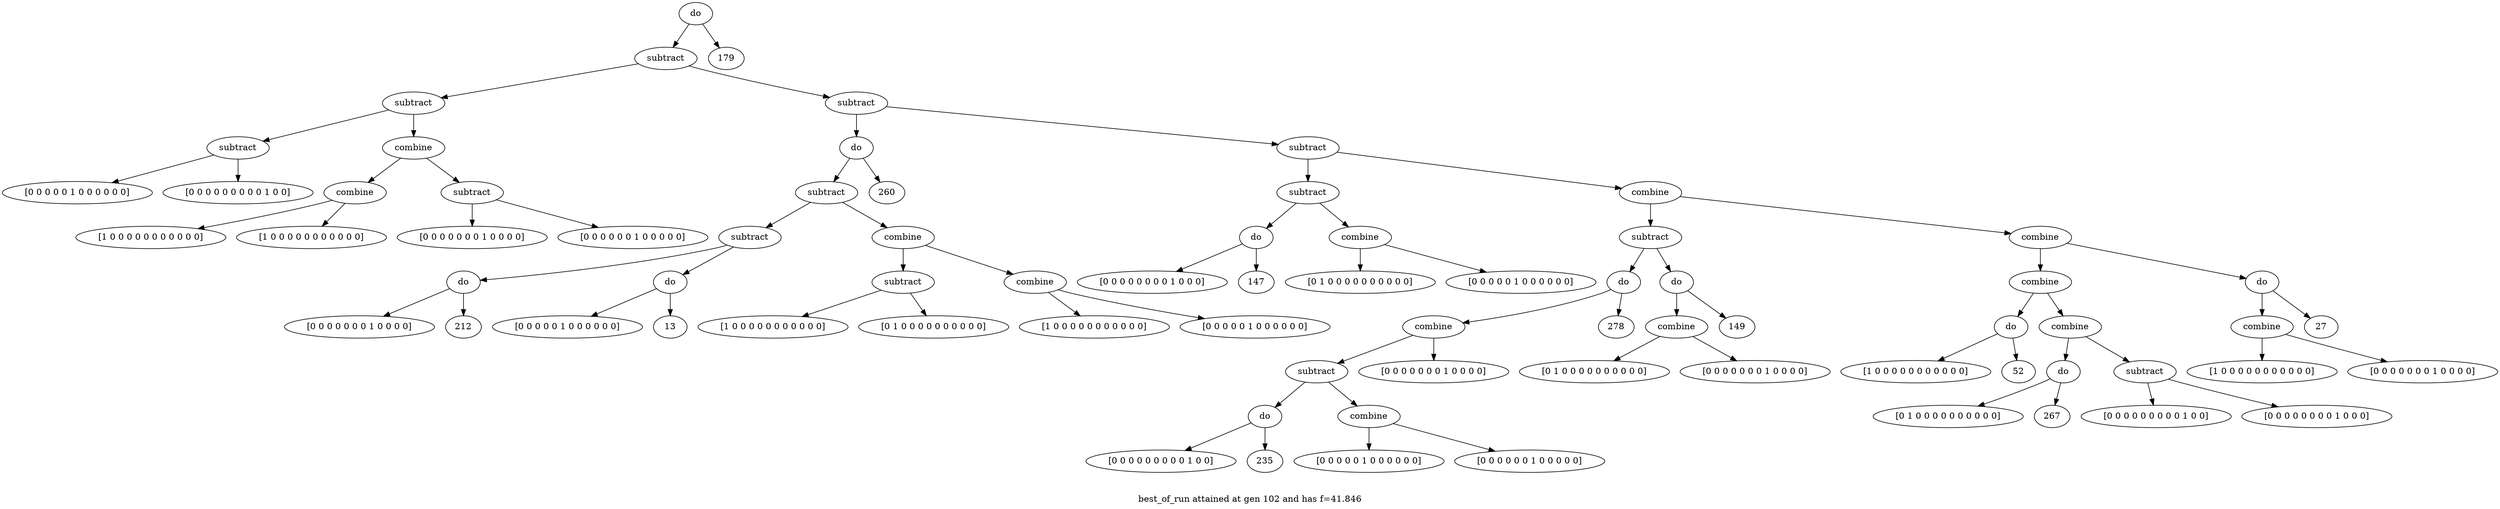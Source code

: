 digraph {
	graph [label="

best_of_run attained at gen 102 and has f=41.846"]
	0 [label=do]
	0 -> 1
	1 [label=subtract]
	1 -> 2
	2 [label=subtract]
	2 -> 3
	3 [label=subtract]
	3 -> 4
	4 [label="[0 0 0 0 0 1 0 0 0 0 0 0]"]
	3 -> 5
	5 [label="[0 0 0 0 0 0 0 0 0 1 0 0]"]
	2 -> 6
	6 [label=combine]
	6 -> 7
	7 [label=combine]
	7 -> 8
	8 [label="[1 0 0 0 0 0 0 0 0 0 0 0]"]
	7 -> 9
	9 [label="[1 0 0 0 0 0 0 0 0 0 0 0]"]
	6 -> 10
	10 [label=subtract]
	10 -> 11
	11 [label="[0 0 0 0 0 0 0 1 0 0 0 0]"]
	10 -> 12
	12 [label="[0 0 0 0 0 0 1 0 0 0 0 0]"]
	1 -> 13
	13 [label=subtract]
	13 -> 14
	14 [label=do]
	14 -> 15
	15 [label=subtract]
	15 -> 16
	16 [label=subtract]
	16 -> 17
	17 [label=do]
	17 -> 18
	18 [label="[0 0 0 0 0 0 0 1 0 0 0 0]"]
	17 -> 19
	19 [label=212]
	16 -> 20
	20 [label=do]
	20 -> 21
	21 [label="[0 0 0 0 0 1 0 0 0 0 0 0]"]
	20 -> 22
	22 [label=13]
	15 -> 23
	23 [label=combine]
	23 -> 24
	24 [label=subtract]
	24 -> 25
	25 [label="[1 0 0 0 0 0 0 0 0 0 0 0]"]
	24 -> 26
	26 [label="[0 1 0 0 0 0 0 0 0 0 0 0]"]
	23 -> 27
	27 [label=combine]
	27 -> 28
	28 [label="[1 0 0 0 0 0 0 0 0 0 0 0]"]
	27 -> 29
	29 [label="[0 0 0 0 0 1 0 0 0 0 0 0]"]
	14 -> 30
	30 [label=260]
	13 -> 31
	31 [label=subtract]
	31 -> 32
	32 [label=subtract]
	32 -> 33
	33 [label=do]
	33 -> 34
	34 [label="[0 0 0 0 0 0 0 0 1 0 0 0]"]
	33 -> 35
	35 [label=147]
	32 -> 36
	36 [label=combine]
	36 -> 37
	37 [label="[0 1 0 0 0 0 0 0 0 0 0 0]"]
	36 -> 38
	38 [label="[0 0 0 0 0 1 0 0 0 0 0 0]"]
	31 -> 39
	39 [label=combine]
	39 -> 40
	40 [label=subtract]
	40 -> 41
	41 [label=do]
	41 -> 42
	42 [label=combine]
	42 -> 43
	43 [label=subtract]
	43 -> 44
	44 [label=do]
	44 -> 45
	45 [label="[0 0 0 0 0 0 0 0 0 1 0 0]"]
	44 -> 46
	46 [label=235]
	43 -> 47
	47 [label=combine]
	47 -> 48
	48 [label="[0 0 0 0 0 1 0 0 0 0 0 0]"]
	47 -> 49
	49 [label="[0 0 0 0 0 0 1 0 0 0 0 0]"]
	42 -> 50
	50 [label="[0 0 0 0 0 0 0 1 0 0 0 0]"]
	41 -> 51
	51 [label=278]
	40 -> 52
	52 [label=do]
	52 -> 53
	53 [label=combine]
	53 -> 54
	54 [label="[0 1 0 0 0 0 0 0 0 0 0 0]"]
	53 -> 55
	55 [label="[0 0 0 0 0 0 0 1 0 0 0 0]"]
	52 -> 56
	56 [label=149]
	39 -> 57
	57 [label=combine]
	57 -> 58
	58 [label=combine]
	58 -> 59
	59 [label=do]
	59 -> 60
	60 [label="[1 0 0 0 0 0 0 0 0 0 0 0]"]
	59 -> 61
	61 [label=52]
	58 -> 62
	62 [label=combine]
	62 -> 63
	63 [label=do]
	63 -> 64
	64 [label="[0 1 0 0 0 0 0 0 0 0 0 0]"]
	63 -> 65
	65 [label=267]
	62 -> 66
	66 [label=subtract]
	66 -> 67
	67 [label="[0 0 0 0 0 0 0 0 0 1 0 0]"]
	66 -> 68
	68 [label="[0 0 0 0 0 0 0 0 1 0 0 0]"]
	57 -> 69
	69 [label=do]
	69 -> 70
	70 [label=combine]
	70 -> 71
	71 [label="[1 0 0 0 0 0 0 0 0 0 0 0]"]
	70 -> 72
	72 [label="[0 0 0 0 0 0 0 1 0 0 0 0]"]
	69 -> 73
	73 [label=27]
	0 -> 74
	74 [label=179]
}
